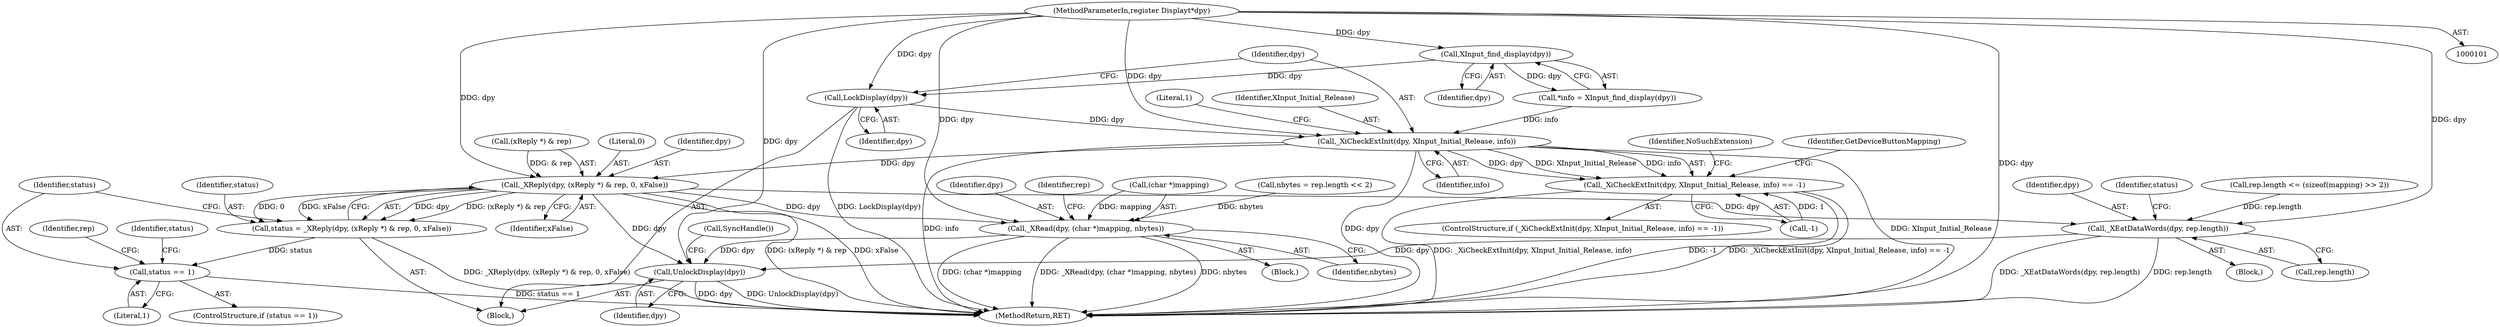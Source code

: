 digraph "0_libXi_19a9cd607de73947fcfb104682f203ffe4e1f4e5@pointer" {
"1000119" [label="(Call,LockDisplay(dpy))"];
"1000115" [label="(Call,XInput_find_display(dpy))"];
"1000102" [label="(MethodParameterIn,register Display\t*dpy)"];
"1000123" [label="(Call,_XiCheckExtInit(dpy, XInput_Initial_Release, info))"];
"1000122" [label="(Call,_XiCheckExtInit(dpy, XInput_Initial_Release, info) == -1)"];
"1000157" [label="(Call,_XReply(dpy, (xReply *) & rep, 0, xFalse))"];
"1000155" [label="(Call,status = _XReply(dpy, (xReply *) & rep, 0, xFalse))"];
"1000166" [label="(Call,status == 1)"];
"1000188" [label="(Call,_XRead(dpy, (char *)mapping, nbytes))"];
"1000227" [label="(Call,UnlockDisplay(dpy))"];
"1000215" [label="(Call,_XEatDataWords(dpy, rep.length))"];
"1000157" [label="(Call,_XReply(dpy, (xReply *) & rep, 0, xFalse))"];
"1000228" [label="(Identifier,dpy)"];
"1000119" [label="(Call,LockDisplay(dpy))"];
"1000156" [label="(Identifier,status)"];
"1000168" [label="(Literal,1)"];
"1000115" [label="(Call,XInput_find_display(dpy))"];
"1000123" [label="(Call,_XiCheckExtInit(dpy, XInput_Initial_Release, info))"];
"1000163" [label="(Literal,0)"];
"1000227" [label="(Call,UnlockDisplay(dpy))"];
"1000155" [label="(Call,status = _XReply(dpy, (xReply *) & rep, 0, xFalse))"];
"1000173" [label="(Identifier,rep)"];
"1000113" [label="(Call,*info = XInput_find_display(dpy))"];
"1000216" [label="(Identifier,dpy)"];
"1000164" [label="(Identifier,xFalse)"];
"1000232" [label="(MethodReturn,RET)"];
"1000106" [label="(Block,)"];
"1000165" [label="(ControlStructure,if (status == 1))"];
"1000229" [label="(Call,SyncHandle())"];
"1000221" [label="(Identifier,status)"];
"1000122" [label="(Call,_XiCheckExtInit(dpy, XInput_Initial_Release, info) == -1)"];
"1000193" [label="(Identifier,nbytes)"];
"1000128" [label="(Literal,1)"];
"1000189" [label="(Identifier,dpy)"];
"1000126" [label="(Identifier,info)"];
"1000196" [label="(Identifier,rep)"];
"1000102" [label="(MethodParameterIn,register Display\t*dpy)"];
"1000225" [label="(Identifier,status)"];
"1000125" [label="(Identifier,XInput_Initial_Release)"];
"1000132" [label="(Identifier,GetDeviceButtonMapping)"];
"1000116" [label="(Identifier,dpy)"];
"1000158" [label="(Identifier,dpy)"];
"1000214" [label="(Block,)"];
"1000120" [label="(Identifier,dpy)"];
"1000167" [label="(Identifier,status)"];
"1000127" [label="(Call,-1)"];
"1000217" [label="(Call,rep.length)"];
"1000171" [label="(Call,rep.length <= (sizeof(mapping) >> 2))"];
"1000188" [label="(Call,_XRead(dpy, (char *)mapping, nbytes))"];
"1000130" [label="(Identifier,NoSuchExtension)"];
"1000159" [label="(Call,(xReply *) & rep)"];
"1000166" [label="(Call,status == 1)"];
"1000181" [label="(Call,nbytes = rep.length << 2)"];
"1000121" [label="(ControlStructure,if (_XiCheckExtInit(dpy, XInput_Initial_Release, info) == -1))"];
"1000179" [label="(Block,)"];
"1000190" [label="(Call,(char *)mapping)"];
"1000124" [label="(Identifier,dpy)"];
"1000215" [label="(Call,_XEatDataWords(dpy, rep.length))"];
"1000119" -> "1000106"  [label="AST: "];
"1000119" -> "1000120"  [label="CFG: "];
"1000120" -> "1000119"  [label="AST: "];
"1000124" -> "1000119"  [label="CFG: "];
"1000119" -> "1000232"  [label="DDG: LockDisplay(dpy)"];
"1000115" -> "1000119"  [label="DDG: dpy"];
"1000102" -> "1000119"  [label="DDG: dpy"];
"1000119" -> "1000123"  [label="DDG: dpy"];
"1000115" -> "1000113"  [label="AST: "];
"1000115" -> "1000116"  [label="CFG: "];
"1000116" -> "1000115"  [label="AST: "];
"1000113" -> "1000115"  [label="CFG: "];
"1000115" -> "1000113"  [label="DDG: dpy"];
"1000102" -> "1000115"  [label="DDG: dpy"];
"1000102" -> "1000101"  [label="AST: "];
"1000102" -> "1000232"  [label="DDG: dpy"];
"1000102" -> "1000123"  [label="DDG: dpy"];
"1000102" -> "1000157"  [label="DDG: dpy"];
"1000102" -> "1000188"  [label="DDG: dpy"];
"1000102" -> "1000215"  [label="DDG: dpy"];
"1000102" -> "1000227"  [label="DDG: dpy"];
"1000123" -> "1000122"  [label="AST: "];
"1000123" -> "1000126"  [label="CFG: "];
"1000124" -> "1000123"  [label="AST: "];
"1000125" -> "1000123"  [label="AST: "];
"1000126" -> "1000123"  [label="AST: "];
"1000128" -> "1000123"  [label="CFG: "];
"1000123" -> "1000232"  [label="DDG: info"];
"1000123" -> "1000232"  [label="DDG: XInput_Initial_Release"];
"1000123" -> "1000232"  [label="DDG: dpy"];
"1000123" -> "1000122"  [label="DDG: dpy"];
"1000123" -> "1000122"  [label="DDG: XInput_Initial_Release"];
"1000123" -> "1000122"  [label="DDG: info"];
"1000113" -> "1000123"  [label="DDG: info"];
"1000123" -> "1000157"  [label="DDG: dpy"];
"1000122" -> "1000121"  [label="AST: "];
"1000122" -> "1000127"  [label="CFG: "];
"1000127" -> "1000122"  [label="AST: "];
"1000130" -> "1000122"  [label="CFG: "];
"1000132" -> "1000122"  [label="CFG: "];
"1000122" -> "1000232"  [label="DDG: _XiCheckExtInit(dpy, XInput_Initial_Release, info)"];
"1000122" -> "1000232"  [label="DDG: -1"];
"1000122" -> "1000232"  [label="DDG: _XiCheckExtInit(dpy, XInput_Initial_Release, info) == -1"];
"1000127" -> "1000122"  [label="DDG: 1"];
"1000157" -> "1000155"  [label="AST: "];
"1000157" -> "1000164"  [label="CFG: "];
"1000158" -> "1000157"  [label="AST: "];
"1000159" -> "1000157"  [label="AST: "];
"1000163" -> "1000157"  [label="AST: "];
"1000164" -> "1000157"  [label="AST: "];
"1000155" -> "1000157"  [label="CFG: "];
"1000157" -> "1000232"  [label="DDG: (xReply *) & rep"];
"1000157" -> "1000232"  [label="DDG: xFalse"];
"1000157" -> "1000155"  [label="DDG: dpy"];
"1000157" -> "1000155"  [label="DDG: (xReply *) & rep"];
"1000157" -> "1000155"  [label="DDG: 0"];
"1000157" -> "1000155"  [label="DDG: xFalse"];
"1000159" -> "1000157"  [label="DDG: & rep"];
"1000157" -> "1000188"  [label="DDG: dpy"];
"1000157" -> "1000215"  [label="DDG: dpy"];
"1000157" -> "1000227"  [label="DDG: dpy"];
"1000155" -> "1000106"  [label="AST: "];
"1000156" -> "1000155"  [label="AST: "];
"1000167" -> "1000155"  [label="CFG: "];
"1000155" -> "1000232"  [label="DDG: _XReply(dpy, (xReply *) & rep, 0, xFalse)"];
"1000155" -> "1000166"  [label="DDG: status"];
"1000166" -> "1000165"  [label="AST: "];
"1000166" -> "1000168"  [label="CFG: "];
"1000167" -> "1000166"  [label="AST: "];
"1000168" -> "1000166"  [label="AST: "];
"1000173" -> "1000166"  [label="CFG: "];
"1000225" -> "1000166"  [label="CFG: "];
"1000166" -> "1000232"  [label="DDG: status == 1"];
"1000188" -> "1000179"  [label="AST: "];
"1000188" -> "1000193"  [label="CFG: "];
"1000189" -> "1000188"  [label="AST: "];
"1000190" -> "1000188"  [label="AST: "];
"1000193" -> "1000188"  [label="AST: "];
"1000196" -> "1000188"  [label="CFG: "];
"1000188" -> "1000232"  [label="DDG: (char *)mapping"];
"1000188" -> "1000232"  [label="DDG: _XRead(dpy, (char *)mapping, nbytes)"];
"1000188" -> "1000232"  [label="DDG: nbytes"];
"1000190" -> "1000188"  [label="DDG: mapping"];
"1000181" -> "1000188"  [label="DDG: nbytes"];
"1000188" -> "1000227"  [label="DDG: dpy"];
"1000227" -> "1000106"  [label="AST: "];
"1000227" -> "1000228"  [label="CFG: "];
"1000228" -> "1000227"  [label="AST: "];
"1000229" -> "1000227"  [label="CFG: "];
"1000227" -> "1000232"  [label="DDG: UnlockDisplay(dpy)"];
"1000227" -> "1000232"  [label="DDG: dpy"];
"1000215" -> "1000227"  [label="DDG: dpy"];
"1000215" -> "1000214"  [label="AST: "];
"1000215" -> "1000217"  [label="CFG: "];
"1000216" -> "1000215"  [label="AST: "];
"1000217" -> "1000215"  [label="AST: "];
"1000221" -> "1000215"  [label="CFG: "];
"1000215" -> "1000232"  [label="DDG: rep.length"];
"1000215" -> "1000232"  [label="DDG: _XEatDataWords(dpy, rep.length)"];
"1000171" -> "1000215"  [label="DDG: rep.length"];
}

